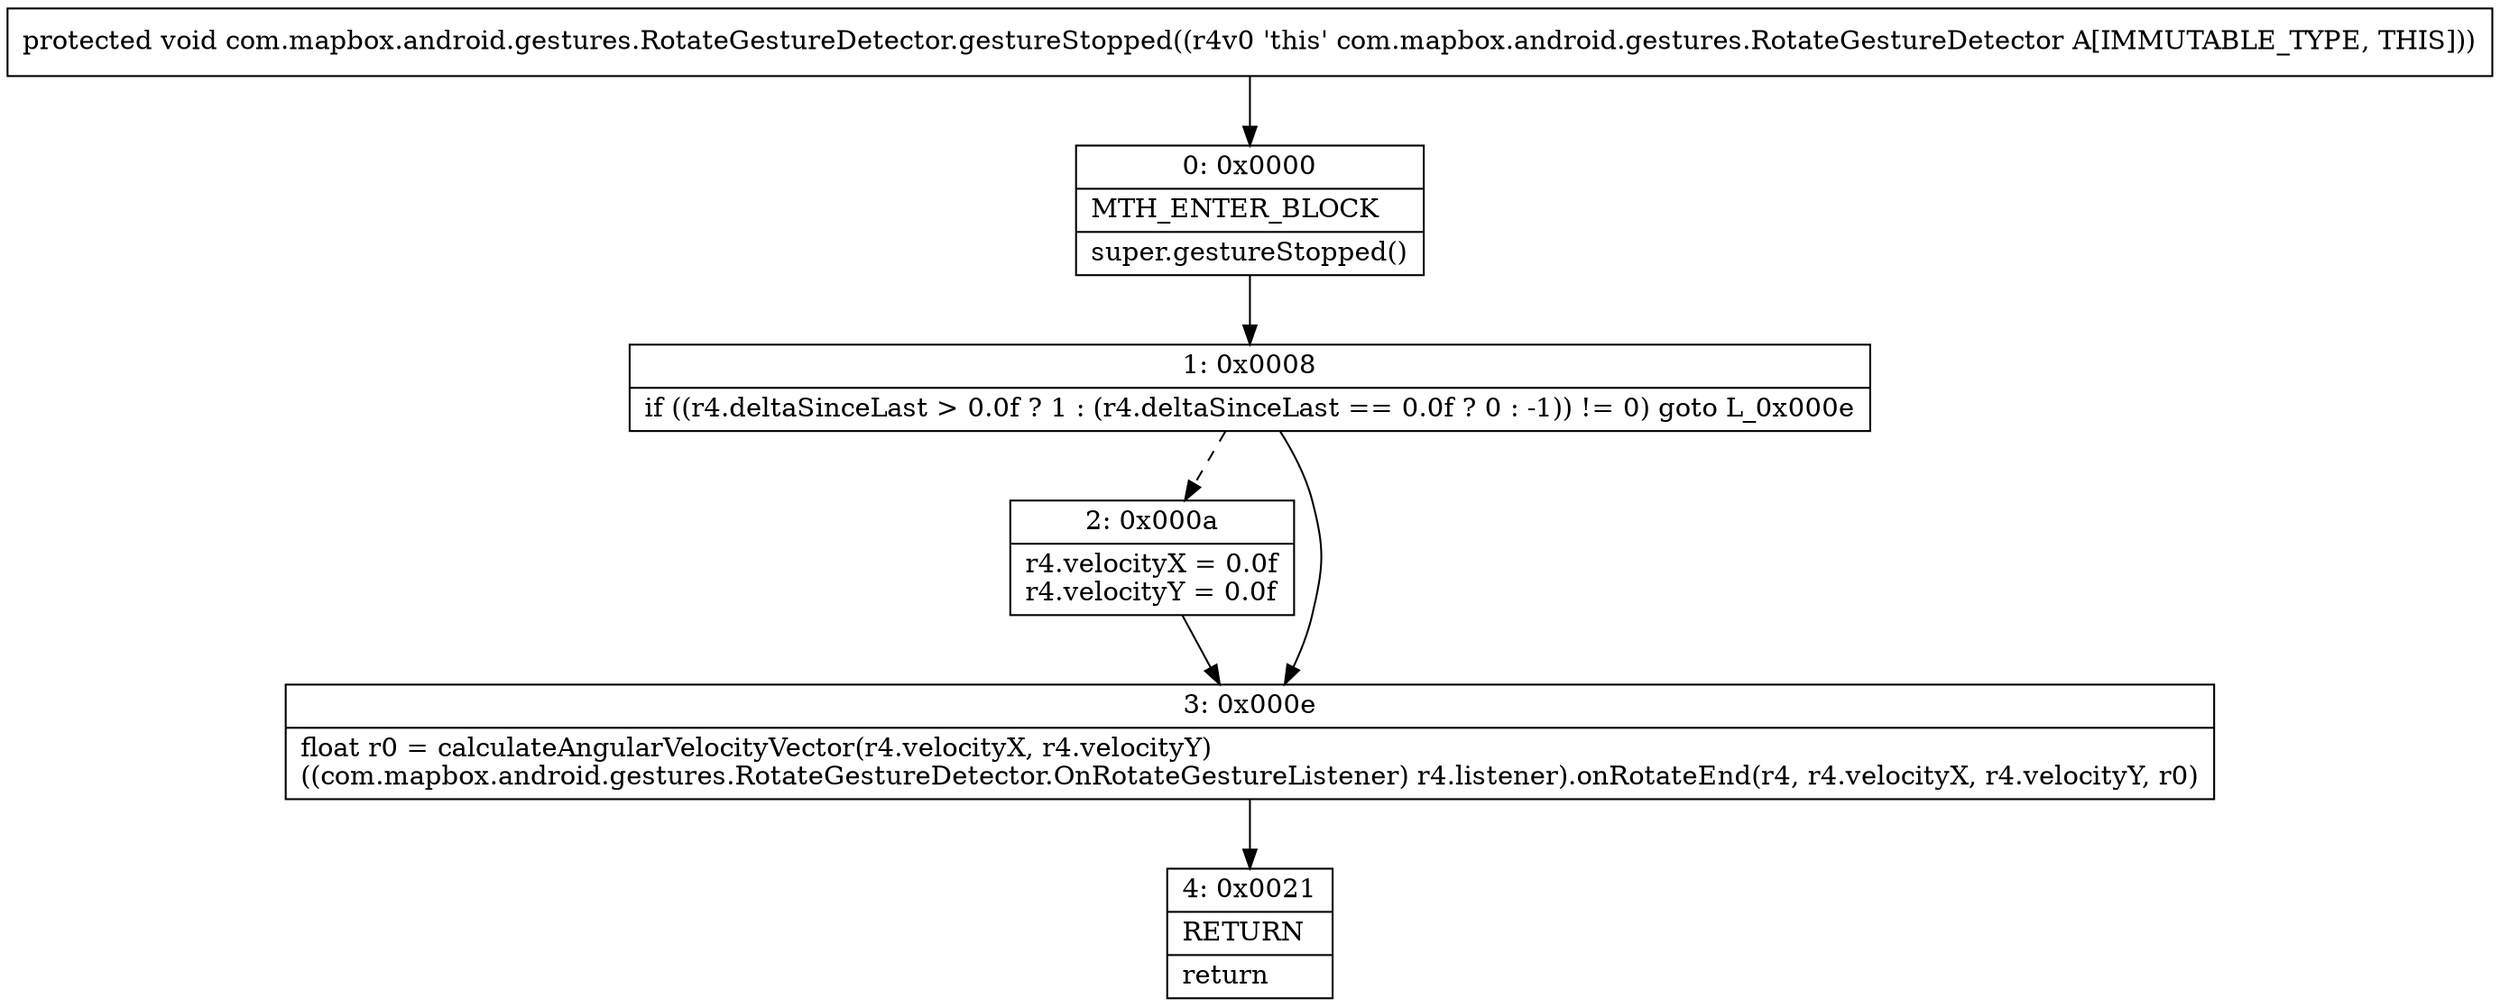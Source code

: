 digraph "CFG forcom.mapbox.android.gestures.RotateGestureDetector.gestureStopped()V" {
Node_0 [shape=record,label="{0\:\ 0x0000|MTH_ENTER_BLOCK\l|super.gestureStopped()\l}"];
Node_1 [shape=record,label="{1\:\ 0x0008|if ((r4.deltaSinceLast \> 0.0f ? 1 : (r4.deltaSinceLast == 0.0f ? 0 : \-1)) != 0) goto L_0x000e\l}"];
Node_2 [shape=record,label="{2\:\ 0x000a|r4.velocityX = 0.0f\lr4.velocityY = 0.0f\l}"];
Node_3 [shape=record,label="{3\:\ 0x000e|float r0 = calculateAngularVelocityVector(r4.velocityX, r4.velocityY)\l((com.mapbox.android.gestures.RotateGestureDetector.OnRotateGestureListener) r4.listener).onRotateEnd(r4, r4.velocityX, r4.velocityY, r0)\l}"];
Node_4 [shape=record,label="{4\:\ 0x0021|RETURN\l|return\l}"];
MethodNode[shape=record,label="{protected void com.mapbox.android.gestures.RotateGestureDetector.gestureStopped((r4v0 'this' com.mapbox.android.gestures.RotateGestureDetector A[IMMUTABLE_TYPE, THIS])) }"];
MethodNode -> Node_0;
Node_0 -> Node_1;
Node_1 -> Node_2[style=dashed];
Node_1 -> Node_3;
Node_2 -> Node_3;
Node_3 -> Node_4;
}

